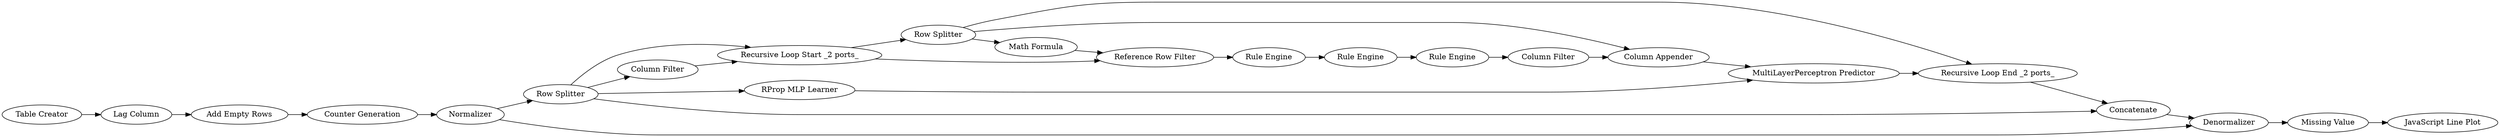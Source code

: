 digraph {
	"-8658775315882758071_9" [label=Denormalizer]
	"-8658775315882758071_1" [label="Table Creator"]
	"-8658775315882758071_11" [label=Concatenate]
	"-8658775315882758071_14" [label="Recursive Loop End _2 ports_"]
	"-8658775315882758071_25" [label="Missing Value"]
	"-8658775315882758071_17" [label="Reference Row Filter"]
	"-8658775315882758071_12" [label="Lag Column"]
	"-8658775315882758071_4" [label="Row Splitter"]
	"-8658775315882758071_21" [label="Column Appender"]
	"-8658775315882758071_24" [label="Row Splitter"]
	"-8658775315882758071_26" [label="JavaScript Line Plot"]
	"-8658775315882758071_6" [label="MultiLayerPerceptron Predictor"]
	"-8658775315882758071_13" [label="Recursive Loop Start _2 ports_"]
	"-8658775315882758071_2" [label="Add Empty Rows"]
	"-8658775315882758071_23" [label="Column Filter"]
	"-8658775315882758071_3" [label="Counter Generation"]
	"-8658775315882758071_16" [label="Math Formula"]
	"-8658775315882758071_18" [label="Rule Engine"]
	"-8658775315882758071_20" [label="Rule Engine"]
	"-8658775315882758071_8" [label=Normalizer]
	"-8658775315882758071_5" [label="RProp MLP Learner"]
	"-8658775315882758071_19" [label="Rule Engine"]
	"-8658775315882758071_22" [label="Column Filter"]
	"-8658775315882758071_9" -> "-8658775315882758071_25"
	"-8658775315882758071_18" -> "-8658775315882758071_19"
	"-8658775315882758071_13" -> "-8658775315882758071_17"
	"-8658775315882758071_4" -> "-8658775315882758071_13"
	"-8658775315882758071_16" -> "-8658775315882758071_17"
	"-8658775315882758071_19" -> "-8658775315882758071_20"
	"-8658775315882758071_13" -> "-8658775315882758071_24"
	"-8658775315882758071_1" -> "-8658775315882758071_12"
	"-8658775315882758071_21" -> "-8658775315882758071_6"
	"-8658775315882758071_8" -> "-8658775315882758071_9"
	"-8658775315882758071_2" -> "-8658775315882758071_3"
	"-8658775315882758071_24" -> "-8658775315882758071_16"
	"-8658775315882758071_6" -> "-8658775315882758071_14"
	"-8658775315882758071_4" -> "-8658775315882758071_11"
	"-8658775315882758071_11" -> "-8658775315882758071_9"
	"-8658775315882758071_4" -> "-8658775315882758071_22"
	"-8658775315882758071_23" -> "-8658775315882758071_21"
	"-8658775315882758071_8" -> "-8658775315882758071_4"
	"-8658775315882758071_3" -> "-8658775315882758071_8"
	"-8658775315882758071_17" -> "-8658775315882758071_18"
	"-8658775315882758071_5" -> "-8658775315882758071_6"
	"-8658775315882758071_12" -> "-8658775315882758071_2"
	"-8658775315882758071_4" -> "-8658775315882758071_5"
	"-8658775315882758071_22" -> "-8658775315882758071_13"
	"-8658775315882758071_24" -> "-8658775315882758071_14"
	"-8658775315882758071_14" -> "-8658775315882758071_11"
	"-8658775315882758071_25" -> "-8658775315882758071_26"
	"-8658775315882758071_24" -> "-8658775315882758071_21"
	"-8658775315882758071_20" -> "-8658775315882758071_23"
	rankdir=LR
}
